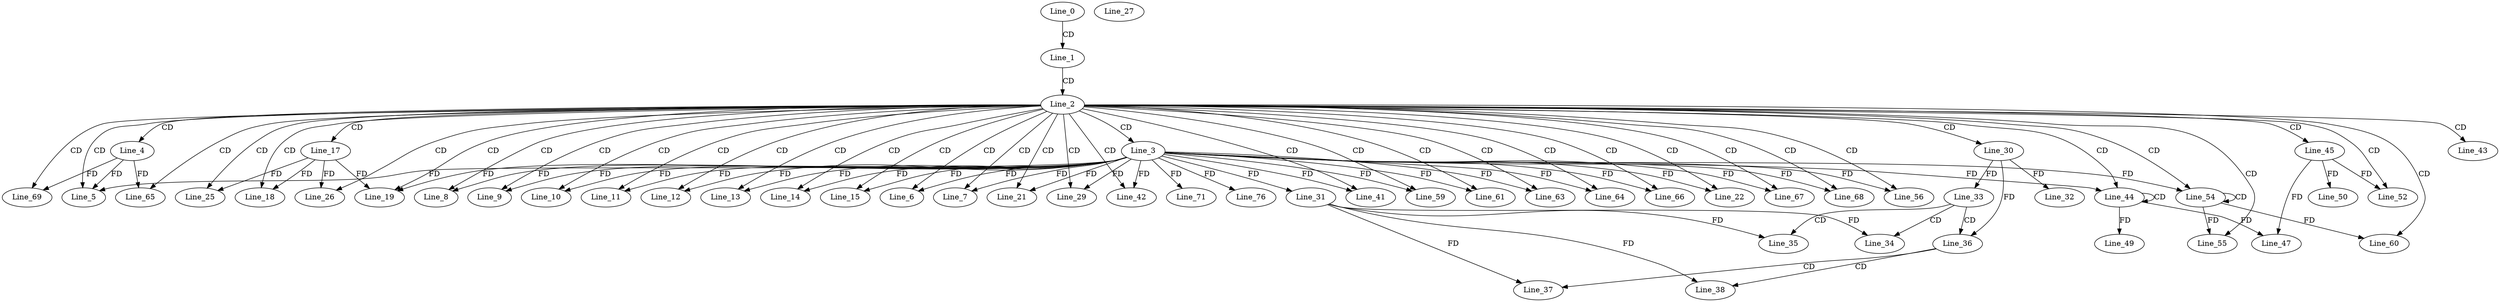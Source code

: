 digraph G {
  Line_0;
  Line_1;
  Line_2;
  Line_3;
  Line_4;
  Line_5;
  Line_6;
  Line_6;
  Line_7;
  Line_7;
  Line_8;
  Line_8;
  Line_9;
  Line_10;
  Line_10;
  Line_11;
  Line_11;
  Line_12;
  Line_12;
  Line_13;
  Line_14;
  Line_14;
  Line_15;
  Line_15;
  Line_17;
  Line_18;
  Line_19;
  Line_21;
  Line_21;
  Line_22;
  Line_22;
  Line_25;
  Line_26;
  Line_27;
  Line_29;
  Line_29;
  Line_30;
  Line_31;
  Line_32;
  Line_33;
  Line_34;
  Line_31;
  Line_34;
  Line_35;
  Line_35;
  Line_36;
  Line_37;
  Line_37;
  Line_38;
  Line_38;
  Line_41;
  Line_42;
  Line_43;
  Line_44;
  Line_44;
  Line_45;
  Line_47;
  Line_49;
  Line_50;
  Line_52;
  Line_52;
  Line_54;
  Line_54;
  Line_55;
  Line_56;
  Line_56;
  Line_59;
  Line_60;
  Line_61;
  Line_61;
  Line_63;
  Line_63;
  Line_64;
  Line_64;
  Line_65;
  Line_65;
  Line_66;
  Line_67;
  Line_67;
  Line_68;
  Line_68;
  Line_69;
  Line_69;
  Line_71;
  Line_76;
  Line_0 -> Line_1 [ label="CD" ];
  Line_1 -> Line_2 [ label="CD" ];
  Line_2 -> Line_3 [ label="CD" ];
  Line_2 -> Line_4 [ label="CD" ];
  Line_2 -> Line_5 [ label="CD" ];
  Line_3 -> Line_5 [ label="FD" ];
  Line_4 -> Line_5 [ label="FD" ];
  Line_2 -> Line_6 [ label="CD" ];
  Line_3 -> Line_6 [ label="FD" ];
  Line_2 -> Line_7 [ label="CD" ];
  Line_3 -> Line_7 [ label="FD" ];
  Line_2 -> Line_8 [ label="CD" ];
  Line_3 -> Line_8 [ label="FD" ];
  Line_2 -> Line_9 [ label="CD" ];
  Line_3 -> Line_9 [ label="FD" ];
  Line_2 -> Line_10 [ label="CD" ];
  Line_3 -> Line_10 [ label="FD" ];
  Line_2 -> Line_11 [ label="CD" ];
  Line_3 -> Line_11 [ label="FD" ];
  Line_2 -> Line_12 [ label="CD" ];
  Line_3 -> Line_12 [ label="FD" ];
  Line_2 -> Line_13 [ label="CD" ];
  Line_3 -> Line_13 [ label="FD" ];
  Line_2 -> Line_14 [ label="CD" ];
  Line_3 -> Line_14 [ label="FD" ];
  Line_2 -> Line_15 [ label="CD" ];
  Line_3 -> Line_15 [ label="FD" ];
  Line_2 -> Line_17 [ label="CD" ];
  Line_2 -> Line_18 [ label="CD" ];
  Line_17 -> Line_18 [ label="FD" ];
  Line_2 -> Line_19 [ label="CD" ];
  Line_3 -> Line_19 [ label="FD" ];
  Line_17 -> Line_19 [ label="FD" ];
  Line_2 -> Line_21 [ label="CD" ];
  Line_3 -> Line_21 [ label="FD" ];
  Line_2 -> Line_22 [ label="CD" ];
  Line_3 -> Line_22 [ label="FD" ];
  Line_2 -> Line_25 [ label="CD" ];
  Line_17 -> Line_25 [ label="FD" ];
  Line_2 -> Line_26 [ label="CD" ];
  Line_17 -> Line_26 [ label="FD" ];
  Line_2 -> Line_29 [ label="CD" ];
  Line_3 -> Line_29 [ label="FD" ];
  Line_2 -> Line_30 [ label="CD" ];
  Line_3 -> Line_31 [ label="FD" ];
  Line_30 -> Line_32 [ label="FD" ];
  Line_30 -> Line_33 [ label="FD" ];
  Line_33 -> Line_34 [ label="CD" ];
  Line_31 -> Line_34 [ label="FD" ];
  Line_33 -> Line_35 [ label="CD" ];
  Line_31 -> Line_35 [ label="FD" ];
  Line_33 -> Line_36 [ label="CD" ];
  Line_30 -> Line_36 [ label="FD" ];
  Line_36 -> Line_37 [ label="CD" ];
  Line_31 -> Line_37 [ label="FD" ];
  Line_36 -> Line_38 [ label="CD" ];
  Line_31 -> Line_38 [ label="FD" ];
  Line_2 -> Line_41 [ label="CD" ];
  Line_3 -> Line_41 [ label="FD" ];
  Line_2 -> Line_42 [ label="CD" ];
  Line_3 -> Line_42 [ label="FD" ];
  Line_2 -> Line_43 [ label="CD" ];
  Line_2 -> Line_44 [ label="CD" ];
  Line_44 -> Line_44 [ label="CD" ];
  Line_3 -> Line_44 [ label="FD" ];
  Line_2 -> Line_45 [ label="CD" ];
  Line_44 -> Line_47 [ label="FD" ];
  Line_45 -> Line_47 [ label="FD" ];
  Line_44 -> Line_49 [ label="FD" ];
  Line_45 -> Line_50 [ label="FD" ];
  Line_2 -> Line_52 [ label="CD" ];
  Line_45 -> Line_52 [ label="FD" ];
  Line_2 -> Line_54 [ label="CD" ];
  Line_54 -> Line_54 [ label="CD" ];
  Line_3 -> Line_54 [ label="FD" ];
  Line_2 -> Line_55 [ label="CD" ];
  Line_54 -> Line_55 [ label="FD" ];
  Line_2 -> Line_56 [ label="CD" ];
  Line_3 -> Line_56 [ label="FD" ];
  Line_2 -> Line_59 [ label="CD" ];
  Line_3 -> Line_59 [ label="FD" ];
  Line_2 -> Line_60 [ label="CD" ];
  Line_54 -> Line_60 [ label="FD" ];
  Line_2 -> Line_61 [ label="CD" ];
  Line_3 -> Line_61 [ label="FD" ];
  Line_2 -> Line_63 [ label="CD" ];
  Line_3 -> Line_63 [ label="FD" ];
  Line_2 -> Line_64 [ label="CD" ];
  Line_3 -> Line_64 [ label="FD" ];
  Line_2 -> Line_65 [ label="CD" ];
  Line_4 -> Line_65 [ label="FD" ];
  Line_2 -> Line_66 [ label="CD" ];
  Line_3 -> Line_66 [ label="FD" ];
  Line_2 -> Line_67 [ label="CD" ];
  Line_3 -> Line_67 [ label="FD" ];
  Line_2 -> Line_68 [ label="CD" ];
  Line_3 -> Line_68 [ label="FD" ];
  Line_2 -> Line_69 [ label="CD" ];
  Line_4 -> Line_69 [ label="FD" ];
  Line_3 -> Line_71 [ label="FD" ];
  Line_3 -> Line_76 [ label="FD" ];
}
